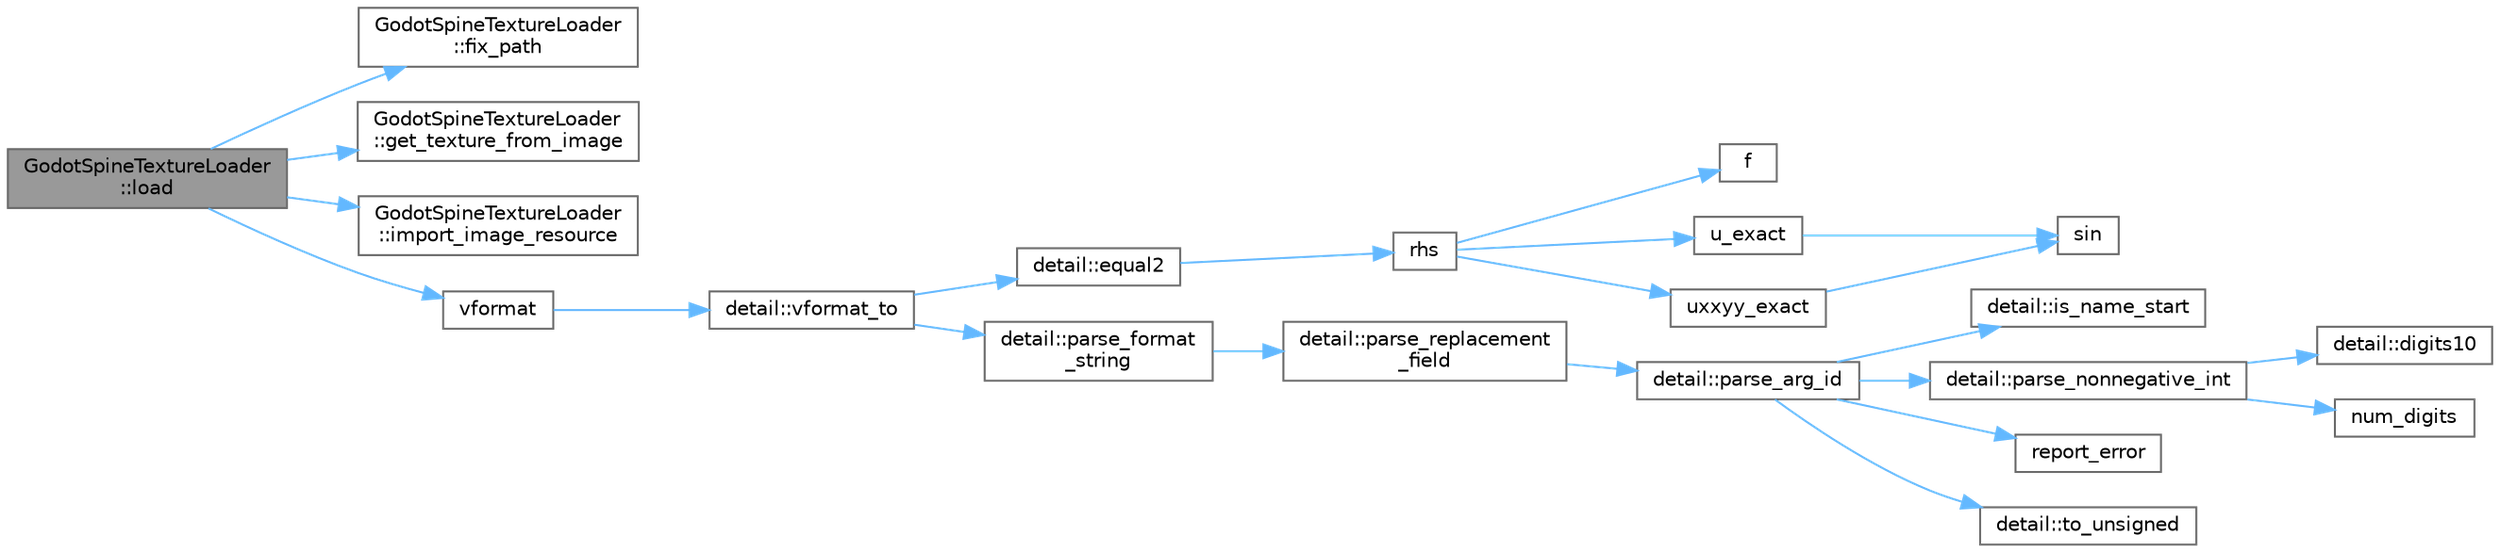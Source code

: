 digraph "GodotSpineTextureLoader::load"
{
 // LATEX_PDF_SIZE
  bgcolor="transparent";
  edge [fontname=Helvetica,fontsize=10,labelfontname=Helvetica,labelfontsize=10];
  node [fontname=Helvetica,fontsize=10,shape=box,height=0.2,width=0.4];
  rankdir="LR";
  Node1 [id="Node000001",label="GodotSpineTextureLoader\l::load",height=0.2,width=0.4,color="gray40", fillcolor="grey60", style="filled", fontcolor="black",tooltip=" "];
  Node1 -> Node2 [id="edge22_Node000001_Node000002",color="steelblue1",style="solid",tooltip=" "];
  Node2 [id="Node000002",label="GodotSpineTextureLoader\l::fix_path",height=0.2,width=0.4,color="grey40", fillcolor="white", style="filled",URL="$class_godot_spine_texture_loader.html#a7380d5f72b187911f839783bdd0e5f8a",tooltip=" "];
  Node1 -> Node3 [id="edge23_Node000001_Node000003",color="steelblue1",style="solid",tooltip=" "];
  Node3 [id="Node000003",label="GodotSpineTextureLoader\l::get_texture_from_image",height=0.2,width=0.4,color="grey40", fillcolor="white", style="filled",URL="$class_godot_spine_texture_loader.html#a27a500d1e6511e6e91b6f2fb2c49e757",tooltip=" "];
  Node1 -> Node4 [id="edge24_Node000001_Node000004",color="steelblue1",style="solid",tooltip=" "];
  Node4 [id="Node000004",label="GodotSpineTextureLoader\l::import_image_resource",height=0.2,width=0.4,color="grey40", fillcolor="white", style="filled",URL="$class_godot_spine_texture_loader.html#a4e58fee1b5f35b957dbb5ad889a1c491",tooltip=" "];
  Node1 -> Node5 [id="edge25_Node000001_Node000005",color="steelblue1",style="solid",tooltip=" "];
  Node5 [id="Node000005",label="vformat",height=0.2,width=0.4,color="grey40", fillcolor="white", style="filled",URL="$runtime_2spdlog_2include_2spdlog_2fmt_2bundled_2color_8h.html#ae0ec1357473fbd9a35696f29d5c53e18",tooltip=" "];
  Node5 -> Node6 [id="edge26_Node000005_Node000006",color="steelblue1",style="solid",tooltip=" "];
  Node6 [id="Node000006",label="detail::vformat_to",height=0.2,width=0.4,color="grey40", fillcolor="white", style="filled",URL="$namespacedetail.html#a374a461d344b73468831b40acf5e4635",tooltip=" "];
  Node6 -> Node7 [id="edge27_Node000006_Node000007",color="steelblue1",style="solid",tooltip=" "];
  Node7 [id="Node000007",label="detail::equal2",height=0.2,width=0.4,color="grey40", fillcolor="white", style="filled",URL="$namespacedetail.html#a621217c870c7e7e480f7b821d847e45f",tooltip=" "];
  Node7 -> Node8 [id="edge28_Node000007_Node000008",color="steelblue1",style="solid",tooltip=" "];
  Node8 [id="Node000008",label="rhs",height=0.2,width=0.4,color="grey40", fillcolor="white", style="filled",URL="$poisson_8cpp.html#a38c677f5cc4e47bc7505aef707c1bb83",tooltip=" "];
  Node8 -> Node9 [id="edge29_Node000008_Node000009",color="steelblue1",style="solid",tooltip=" "];
  Node9 [id="Node000009",label="f",height=0.2,width=0.4,color="grey40", fillcolor="white", style="filled",URL="$cxx11__tensor__map_8cpp.html#a7f507fea02198f6cb81c86640c7b1a4e",tooltip=" "];
  Node8 -> Node10 [id="edge30_Node000008_Node000010",color="steelblue1",style="solid",tooltip=" "];
  Node10 [id="Node000010",label="u_exact",height=0.2,width=0.4,color="grey40", fillcolor="white", style="filled",URL="$poisson_8cpp.html#a06fc16c4676f839f8de736a6791b6862",tooltip=" "];
  Node10 -> Node11 [id="edge31_Node000010_Node000011",color="steelblue1",style="solid",tooltip=" "];
  Node11 [id="Node000011",label="sin",height=0.2,width=0.4,color="grey40", fillcolor="white", style="filled",URL="$_array_cwise_unary_ops_8h.html#a9cfb0ea58bd813510a9e2db18a5e49f0",tooltip=" "];
  Node8 -> Node12 [id="edge32_Node000008_Node000012",color="steelblue1",style="solid",tooltip=" "];
  Node12 [id="Node000012",label="uxxyy_exact",height=0.2,width=0.4,color="grey40", fillcolor="white", style="filled",URL="$poisson_8cpp.html#a557a61cf12d143424a35123b14048a22",tooltip=" "];
  Node12 -> Node11 [id="edge33_Node000012_Node000011",color="steelblue1",style="solid",tooltip=" "];
  Node6 -> Node13 [id="edge34_Node000006_Node000013",color="steelblue1",style="solid",tooltip=" "];
  Node13 [id="Node000013",label="detail::parse_format\l_string",height=0.2,width=0.4,color="grey40", fillcolor="white", style="filled",URL="$namespacedetail.html#a90b356f92e340e20002ede151cfc6fab",tooltip=" "];
  Node13 -> Node14 [id="edge35_Node000013_Node000014",color="steelblue1",style="solid",tooltip=" "];
  Node14 [id="Node000014",label="detail::parse_replacement\l_field",height=0.2,width=0.4,color="grey40", fillcolor="white", style="filled",URL="$namespacedetail.html#adcb5b856cbb14f98ebd421e733d0109f",tooltip=" "];
  Node14 -> Node15 [id="edge36_Node000014_Node000015",color="steelblue1",style="solid",tooltip=" "];
  Node15 [id="Node000015",label="detail::parse_arg_id",height=0.2,width=0.4,color="grey40", fillcolor="white", style="filled",URL="$namespacedetail.html#abef4d11952aecc9357be9f21fbf6346d",tooltip=" "];
  Node15 -> Node16 [id="edge37_Node000015_Node000016",color="steelblue1",style="solid",tooltip=" "];
  Node16 [id="Node000016",label="detail::is_name_start",height=0.2,width=0.4,color="grey40", fillcolor="white", style="filled",URL="$namespacedetail.html#a4d54e617793e1cac720a447120428817",tooltip=" "];
  Node15 -> Node17 [id="edge38_Node000015_Node000017",color="steelblue1",style="solid",tooltip=" "];
  Node17 [id="Node000017",label="detail::parse_nonnegative_int",height=0.2,width=0.4,color="grey40", fillcolor="white", style="filled",URL="$namespacedetail.html#a338caba782225e115a9902d4d0835f5f",tooltip=" "];
  Node17 -> Node18 [id="edge39_Node000017_Node000018",color="steelblue1",style="solid",tooltip=" "];
  Node18 [id="Node000018",label="detail::digits10",height=0.2,width=0.4,color="grey40", fillcolor="white", style="filled",URL="$namespacedetail.html#a3a043db05db2d07deb2d98ba2d04b4eb",tooltip=" "];
  Node17 -> Node19 [id="edge40_Node000017_Node000019",color="steelblue1",style="solid",tooltip=" "];
  Node19 [id="Node000019",label="num_digits",height=0.2,width=0.4,color="grey40", fillcolor="white", style="filled",URL="$_sequence_8c.html#aa16e8c03d098498ad9c8839cf2c48044",tooltip=" "];
  Node15 -> Node20 [id="edge41_Node000015_Node000020",color="steelblue1",style="solid",tooltip=" "];
  Node20 [id="Node000020",label="report_error",height=0.2,width=0.4,color="grey40", fillcolor="white", style="filled",URL="$format-inl_8h.html#a5555893692b00b61b3886349332fd01f",tooltip=" "];
  Node15 -> Node21 [id="edge42_Node000015_Node000021",color="steelblue1",style="solid",tooltip=" "];
  Node21 [id="Node000021",label="detail::to_unsigned",height=0.2,width=0.4,color="grey40", fillcolor="white", style="filled",URL="$namespacedetail.html#a4855e668246c731a97484efc329f2aac",tooltip=" "];
}
